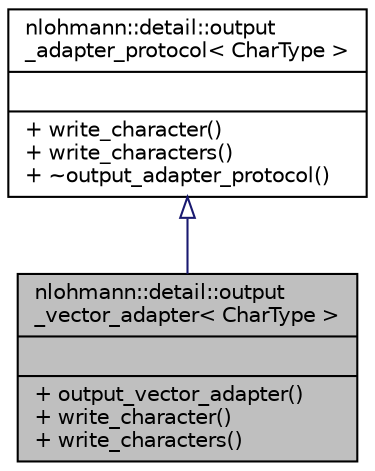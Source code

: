 digraph "nlohmann::detail::output_vector_adapter&lt; CharType &gt;"
{
 // INTERACTIVE_SVG=YES
  bgcolor="transparent";
  edge [fontname="Helvetica",fontsize="10",labelfontname="Helvetica",labelfontsize="10"];
  node [fontname="Helvetica",fontsize="10",shape=record];
  Node0 [label="{nlohmann::detail::output\l_vector_adapter\< CharType \>\n||+ output_vector_adapter()\l+ write_character()\l+ write_characters()\l}",height=0.2,width=0.4,color="black", fillcolor="grey75", style="filled", fontcolor="black"];
  Node1 -> Node0 [dir="back",color="midnightblue",fontsize="10",style="solid",arrowtail="onormal",fontname="Helvetica"];
  Node1 [label="{nlohmann::detail::output\l_adapter_protocol\< CharType \>\n||+ write_character()\l+ write_characters()\l+ ~output_adapter_protocol()\l}",height=0.2,width=0.4,color="black",URL="$dc/d9b/structnlohmann_1_1detail_1_1output__adapter__protocol.html",tooltip="abstract output adapter interface "];
}
